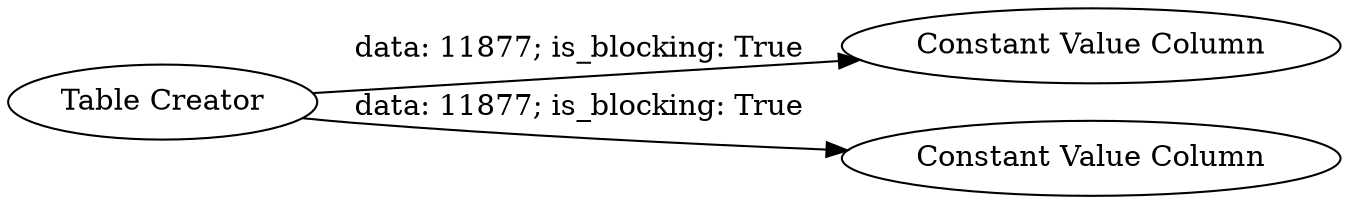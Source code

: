 digraph {
	"-8811884816895493148_4" [label="Table Creator"]
	"-8811884816895493148_7" [label="Constant Value Column"]
	"-8811884816895493148_8" [label="Constant Value Column"]
	"-8811884816895493148_4" -> "-8811884816895493148_8" [label="data: 11877; is_blocking: True"]
	"-8811884816895493148_4" -> "-8811884816895493148_7" [label="data: 11877; is_blocking: True"]
	rankdir=LR
}
